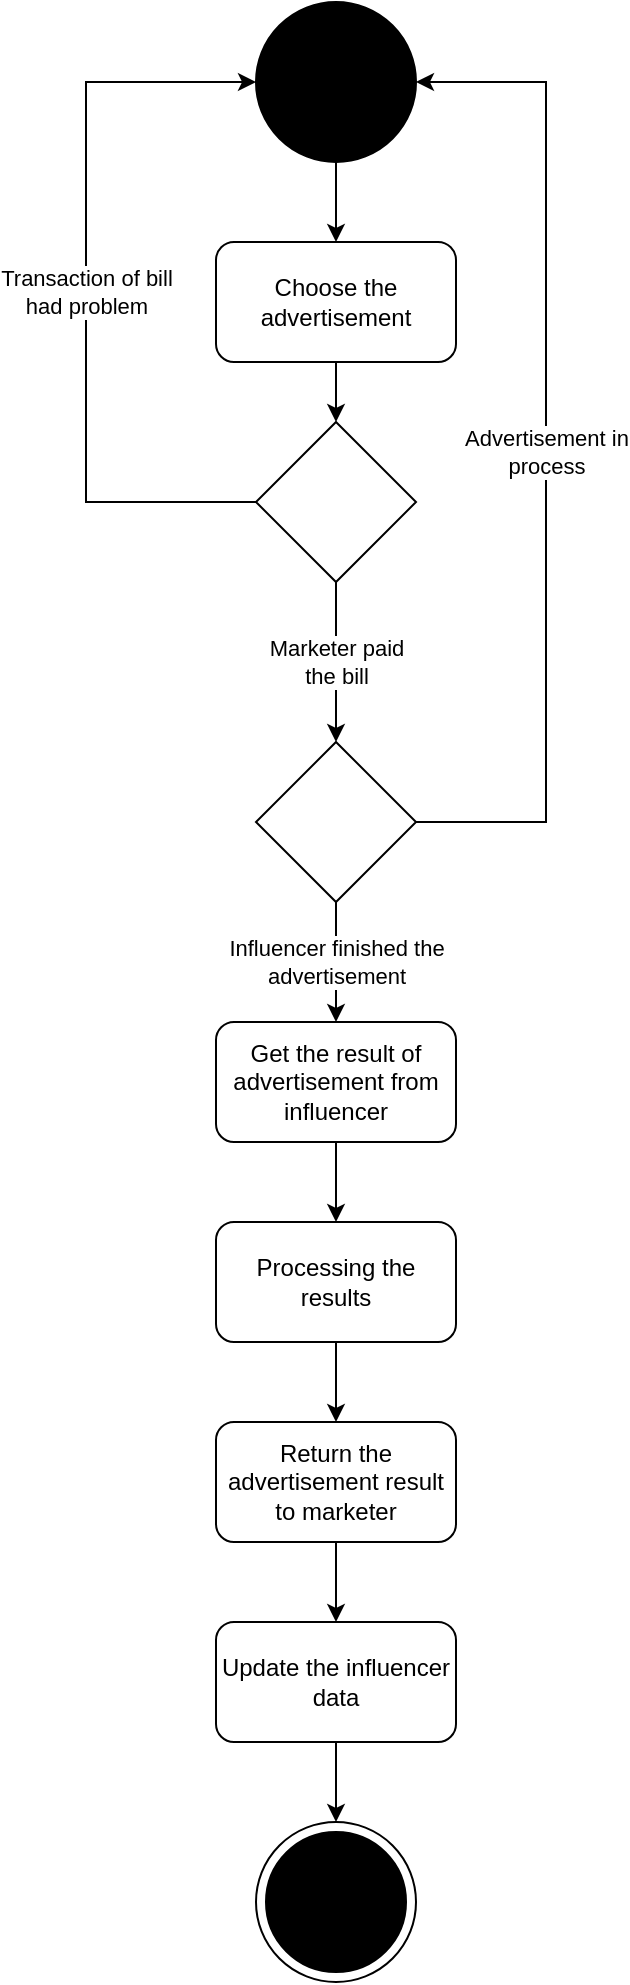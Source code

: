 <mxfile version="12.2.3" type="google" pages="1"><diagram id="7jWHJmnJVcld-c5rh3Ah" name="Page-1"><mxGraphModel dx="925" dy="520" grid="1" gridSize="10" guides="1" tooltips="1" connect="1" arrows="1" fold="1" page="1" pageScale="1" pageWidth="850" pageHeight="1100" math="0" shadow="0"><root><mxCell id="0"/><mxCell id="1" parent="0"/><mxCell id="OAhrf6AjgwllbOu4VJFU-3" value="" style="edgeStyle=orthogonalEdgeStyle;rounded=0;orthogonalLoop=1;jettySize=auto;html=1;" edge="1" parent="1" source="OAhrf6AjgwllbOu4VJFU-1" target="OAhrf6AjgwllbOu4VJFU-2"><mxGeometry relative="1" as="geometry"/></mxCell><mxCell id="OAhrf6AjgwllbOu4VJFU-1" value="" style="ellipse;whiteSpace=wrap;html=1;aspect=fixed;fillColor=#000000;" vertex="1" parent="1"><mxGeometry x="345" y="30" width="80" height="80" as="geometry"/></mxCell><mxCell id="OAhrf6AjgwllbOu4VJFU-8" value="" style="edgeStyle=orthogonalEdgeStyle;rounded=0;orthogonalLoop=1;jettySize=auto;html=1;" edge="1" parent="1" source="OAhrf6AjgwllbOu4VJFU-2" target="OAhrf6AjgwllbOu4VJFU-6"><mxGeometry relative="1" as="geometry"/></mxCell><mxCell id="OAhrf6AjgwllbOu4VJFU-2" value="Choose the advertisement" style="rounded=1;whiteSpace=wrap;html=1;" vertex="1" parent="1"><mxGeometry x="325" y="150" width="120" height="60" as="geometry"/></mxCell><mxCell id="OAhrf6AjgwllbOu4VJFU-7" value="&lt;div&gt;Transaction of bill&lt;/div&gt;&lt;div&gt;had problem&lt;br&gt;&lt;/div&gt;" style="edgeStyle=orthogonalEdgeStyle;rounded=0;orthogonalLoop=1;jettySize=auto;html=1;entryX=0;entryY=0.5;entryDx=0;entryDy=0;" edge="1" parent="1" source="OAhrf6AjgwllbOu4VJFU-6" target="OAhrf6AjgwllbOu4VJFU-1"><mxGeometry relative="1" as="geometry"><Array as="points"><mxPoint x="260" y="280"/><mxPoint x="260" y="70"/></Array></mxGeometry></mxCell><mxCell id="OAhrf6AjgwllbOu4VJFU-6" value="" style="rhombus;whiteSpace=wrap;html=1;" vertex="1" parent="1"><mxGeometry x="345" y="240" width="80" height="80" as="geometry"/></mxCell><mxCell id="OAhrf6AjgwllbOu4VJFU-13" value="&lt;div&gt;Advertisement in &lt;br&gt;&lt;/div&gt;&lt;div&gt;process&lt;br&gt;&lt;/div&gt;" style="edgeStyle=orthogonalEdgeStyle;rounded=0;orthogonalLoop=1;jettySize=auto;html=1;entryX=1;entryY=0.5;entryDx=0;entryDy=0;" edge="1" parent="1" source="OAhrf6AjgwllbOu4VJFU-9" target="OAhrf6AjgwllbOu4VJFU-1"><mxGeometry relative="1" as="geometry"><Array as="points"><mxPoint x="490" y="440"/><mxPoint x="490" y="70"/></Array></mxGeometry></mxCell><mxCell id="OAhrf6AjgwllbOu4VJFU-15" value="&lt;div&gt;Influencer finished the&lt;/div&gt;&lt;div&gt;advertisement&lt;br&gt;&lt;/div&gt;" style="edgeStyle=orthogonalEdgeStyle;rounded=0;orthogonalLoop=1;jettySize=auto;html=1;" edge="1" parent="1" source="OAhrf6AjgwllbOu4VJFU-9" target="OAhrf6AjgwllbOu4VJFU-14"><mxGeometry relative="1" as="geometry"/></mxCell><mxCell id="OAhrf6AjgwllbOu4VJFU-9" value="" style="rhombus;whiteSpace=wrap;html=1;" vertex="1" parent="1"><mxGeometry x="345" y="400" width="80" height="80" as="geometry"/></mxCell><mxCell id="OAhrf6AjgwllbOu4VJFU-17" value="" style="edgeStyle=orthogonalEdgeStyle;rounded=0;orthogonalLoop=1;jettySize=auto;html=1;" edge="1" parent="1" source="OAhrf6AjgwllbOu4VJFU-14" target="OAhrf6AjgwllbOu4VJFU-16"><mxGeometry relative="1" as="geometry"/></mxCell><mxCell id="OAhrf6AjgwllbOu4VJFU-14" value="&lt;div&gt;Get the result of advertisement from influencer&lt;br&gt;&lt;/div&gt;" style="rounded=1;whiteSpace=wrap;html=1;" vertex="1" parent="1"><mxGeometry x="325" y="540" width="120" height="60" as="geometry"/></mxCell><mxCell id="OAhrf6AjgwllbOu4VJFU-19" value="" style="edgeStyle=orthogonalEdgeStyle;rounded=0;orthogonalLoop=1;jettySize=auto;html=1;" edge="1" parent="1" source="OAhrf6AjgwllbOu4VJFU-16" target="OAhrf6AjgwllbOu4VJFU-18"><mxGeometry relative="1" as="geometry"/></mxCell><mxCell id="OAhrf6AjgwllbOu4VJFU-16" value="&lt;div&gt;Processing the results&lt;br&gt;&lt;/div&gt;" style="rounded=1;whiteSpace=wrap;html=1;" vertex="1" parent="1"><mxGeometry x="325" y="640" width="120" height="60" as="geometry"/></mxCell><mxCell id="OAhrf6AjgwllbOu4VJFU-21" value="" style="edgeStyle=orthogonalEdgeStyle;rounded=0;orthogonalLoop=1;jettySize=auto;html=1;" edge="1" parent="1" source="OAhrf6AjgwllbOu4VJFU-18" target="OAhrf6AjgwllbOu4VJFU-20"><mxGeometry relative="1" as="geometry"/></mxCell><mxCell id="OAhrf6AjgwllbOu4VJFU-18" value="&lt;div&gt;Return the advertisement result to marketer&lt;br&gt;&lt;/div&gt;" style="rounded=1;whiteSpace=wrap;html=1;" vertex="1" parent="1"><mxGeometry x="325" y="740" width="120" height="60" as="geometry"/></mxCell><mxCell id="OAhrf6AjgwllbOu4VJFU-27" value="" style="edgeStyle=orthogonalEdgeStyle;rounded=0;orthogonalLoop=1;jettySize=auto;html=1;entryX=0.5;entryY=0;entryDx=0;entryDy=0;" edge="1" parent="1" source="OAhrf6AjgwllbOu4VJFU-20" target="OAhrf6AjgwllbOu4VJFU-28"><mxGeometry relative="1" as="geometry"><mxPoint x="385" y="980" as="targetPoint"/></mxGeometry></mxCell><mxCell id="OAhrf6AjgwllbOu4VJFU-20" value="&lt;div&gt;Update the influencer data &lt;br&gt;&lt;/div&gt;" style="rounded=1;whiteSpace=wrap;html=1;" vertex="1" parent="1"><mxGeometry x="325" y="840" width="120" height="60" as="geometry"/></mxCell><mxCell id="OAhrf6AjgwllbOu4VJFU-10" value="&lt;div&gt;Marketer paid &lt;br&gt;&lt;/div&gt;&lt;div&gt;the bill&lt;br&gt;&lt;/div&gt;" style="edgeStyle=orthogonalEdgeStyle;rounded=0;orthogonalLoop=1;jettySize=auto;html=1;" edge="1" parent="1" source="OAhrf6AjgwllbOu4VJFU-6" target="OAhrf6AjgwllbOu4VJFU-9"><mxGeometry relative="1" as="geometry"/></mxCell><mxCell id="OAhrf6AjgwllbOu4VJFU-28" value="" style="ellipse;whiteSpace=wrap;html=1;aspect=fixed;" vertex="1" parent="1"><mxGeometry x="345" y="940" width="80" height="80" as="geometry"/></mxCell><mxCell id="OAhrf6AjgwllbOu4VJFU-30" value="" style="ellipse;whiteSpace=wrap;html=1;aspect=fixed;fillColor=#000000;" vertex="1" parent="1"><mxGeometry x="350" y="945" width="70" height="70" as="geometry"/></mxCell></root></mxGraphModel></diagram></mxfile>